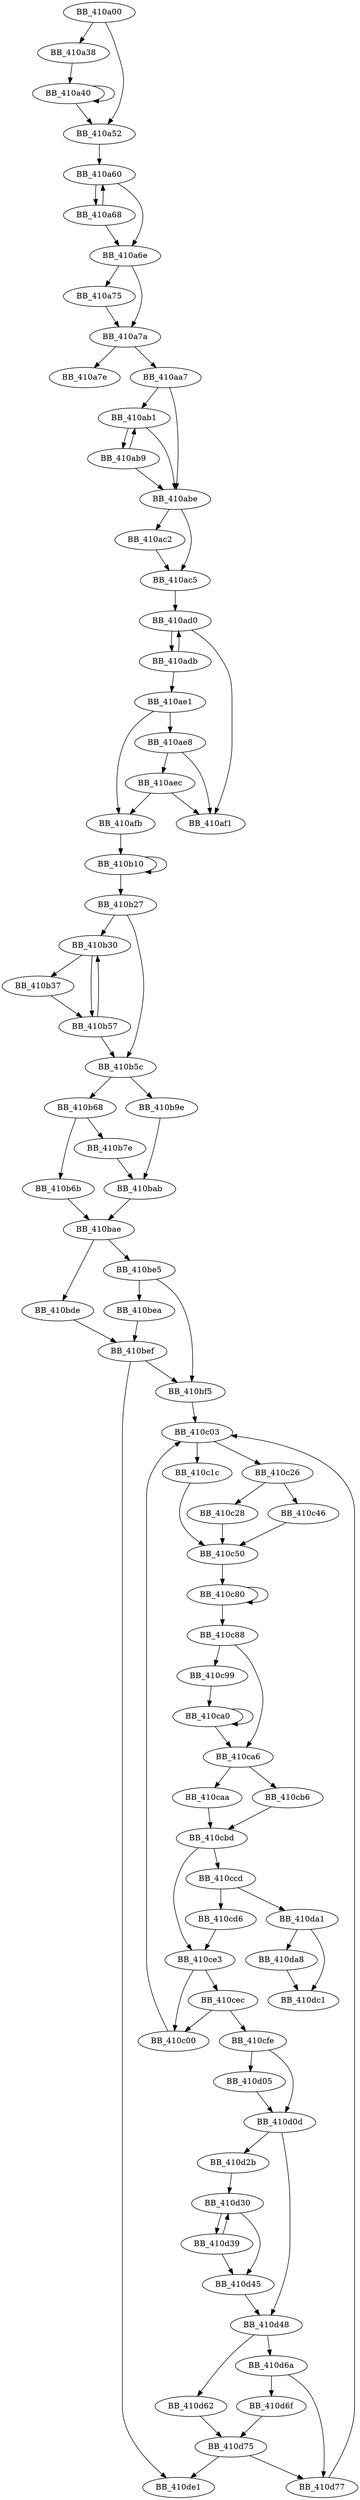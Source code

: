DiGraph sub_410A00{
BB_410a00->BB_410a38
BB_410a00->BB_410a52
BB_410a38->BB_410a40
BB_410a40->BB_410a40
BB_410a40->BB_410a52
BB_410a52->BB_410a60
BB_410a60->BB_410a68
BB_410a60->BB_410a6e
BB_410a68->BB_410a60
BB_410a68->BB_410a6e
BB_410a6e->BB_410a75
BB_410a6e->BB_410a7a
BB_410a75->BB_410a7a
BB_410a7a->BB_410a7e
BB_410a7a->BB_410aa7
BB_410aa7->BB_410ab1
BB_410aa7->BB_410abe
BB_410ab1->BB_410ab9
BB_410ab1->BB_410abe
BB_410ab9->BB_410ab1
BB_410ab9->BB_410abe
BB_410abe->BB_410ac2
BB_410abe->BB_410ac5
BB_410ac2->BB_410ac5
BB_410ac5->BB_410ad0
BB_410ad0->BB_410adb
BB_410ad0->BB_410af1
BB_410adb->BB_410ad0
BB_410adb->BB_410ae1
BB_410ae1->BB_410ae8
BB_410ae1->BB_410afb
BB_410ae8->BB_410aec
BB_410ae8->BB_410af1
BB_410aec->BB_410af1
BB_410aec->BB_410afb
BB_410afb->BB_410b10
BB_410b10->BB_410b10
BB_410b10->BB_410b27
BB_410b27->BB_410b30
BB_410b27->BB_410b5c
BB_410b30->BB_410b37
BB_410b30->BB_410b57
BB_410b37->BB_410b57
BB_410b57->BB_410b30
BB_410b57->BB_410b5c
BB_410b5c->BB_410b68
BB_410b5c->BB_410b9e
BB_410b68->BB_410b6b
BB_410b68->BB_410b7e
BB_410b6b->BB_410bae
BB_410b7e->BB_410bab
BB_410b9e->BB_410bab
BB_410bab->BB_410bae
BB_410bae->BB_410bde
BB_410bae->BB_410be5
BB_410bde->BB_410bef
BB_410be5->BB_410bea
BB_410be5->BB_410bf5
BB_410bea->BB_410bef
BB_410bef->BB_410bf5
BB_410bef->BB_410de1
BB_410bf5->BB_410c03
BB_410c00->BB_410c03
BB_410c03->BB_410c1c
BB_410c03->BB_410c26
BB_410c1c->BB_410c50
BB_410c26->BB_410c28
BB_410c26->BB_410c46
BB_410c28->BB_410c50
BB_410c46->BB_410c50
BB_410c50->BB_410c80
BB_410c80->BB_410c80
BB_410c80->BB_410c88
BB_410c88->BB_410c99
BB_410c88->BB_410ca6
BB_410c99->BB_410ca0
BB_410ca0->BB_410ca0
BB_410ca0->BB_410ca6
BB_410ca6->BB_410caa
BB_410ca6->BB_410cb6
BB_410caa->BB_410cbd
BB_410cb6->BB_410cbd
BB_410cbd->BB_410ccd
BB_410cbd->BB_410ce3
BB_410ccd->BB_410cd6
BB_410ccd->BB_410da1
BB_410cd6->BB_410ce3
BB_410ce3->BB_410c00
BB_410ce3->BB_410cec
BB_410cec->BB_410c00
BB_410cec->BB_410cfe
BB_410cfe->BB_410d05
BB_410cfe->BB_410d0d
BB_410d05->BB_410d0d
BB_410d0d->BB_410d2b
BB_410d0d->BB_410d48
BB_410d2b->BB_410d30
BB_410d30->BB_410d39
BB_410d30->BB_410d45
BB_410d39->BB_410d30
BB_410d39->BB_410d45
BB_410d45->BB_410d48
BB_410d48->BB_410d62
BB_410d48->BB_410d6a
BB_410d62->BB_410d75
BB_410d6a->BB_410d6f
BB_410d6a->BB_410d77
BB_410d6f->BB_410d75
BB_410d75->BB_410d77
BB_410d75->BB_410de1
BB_410d77->BB_410c03
BB_410da1->BB_410da8
BB_410da1->BB_410dc1
BB_410da8->BB_410dc1
}
